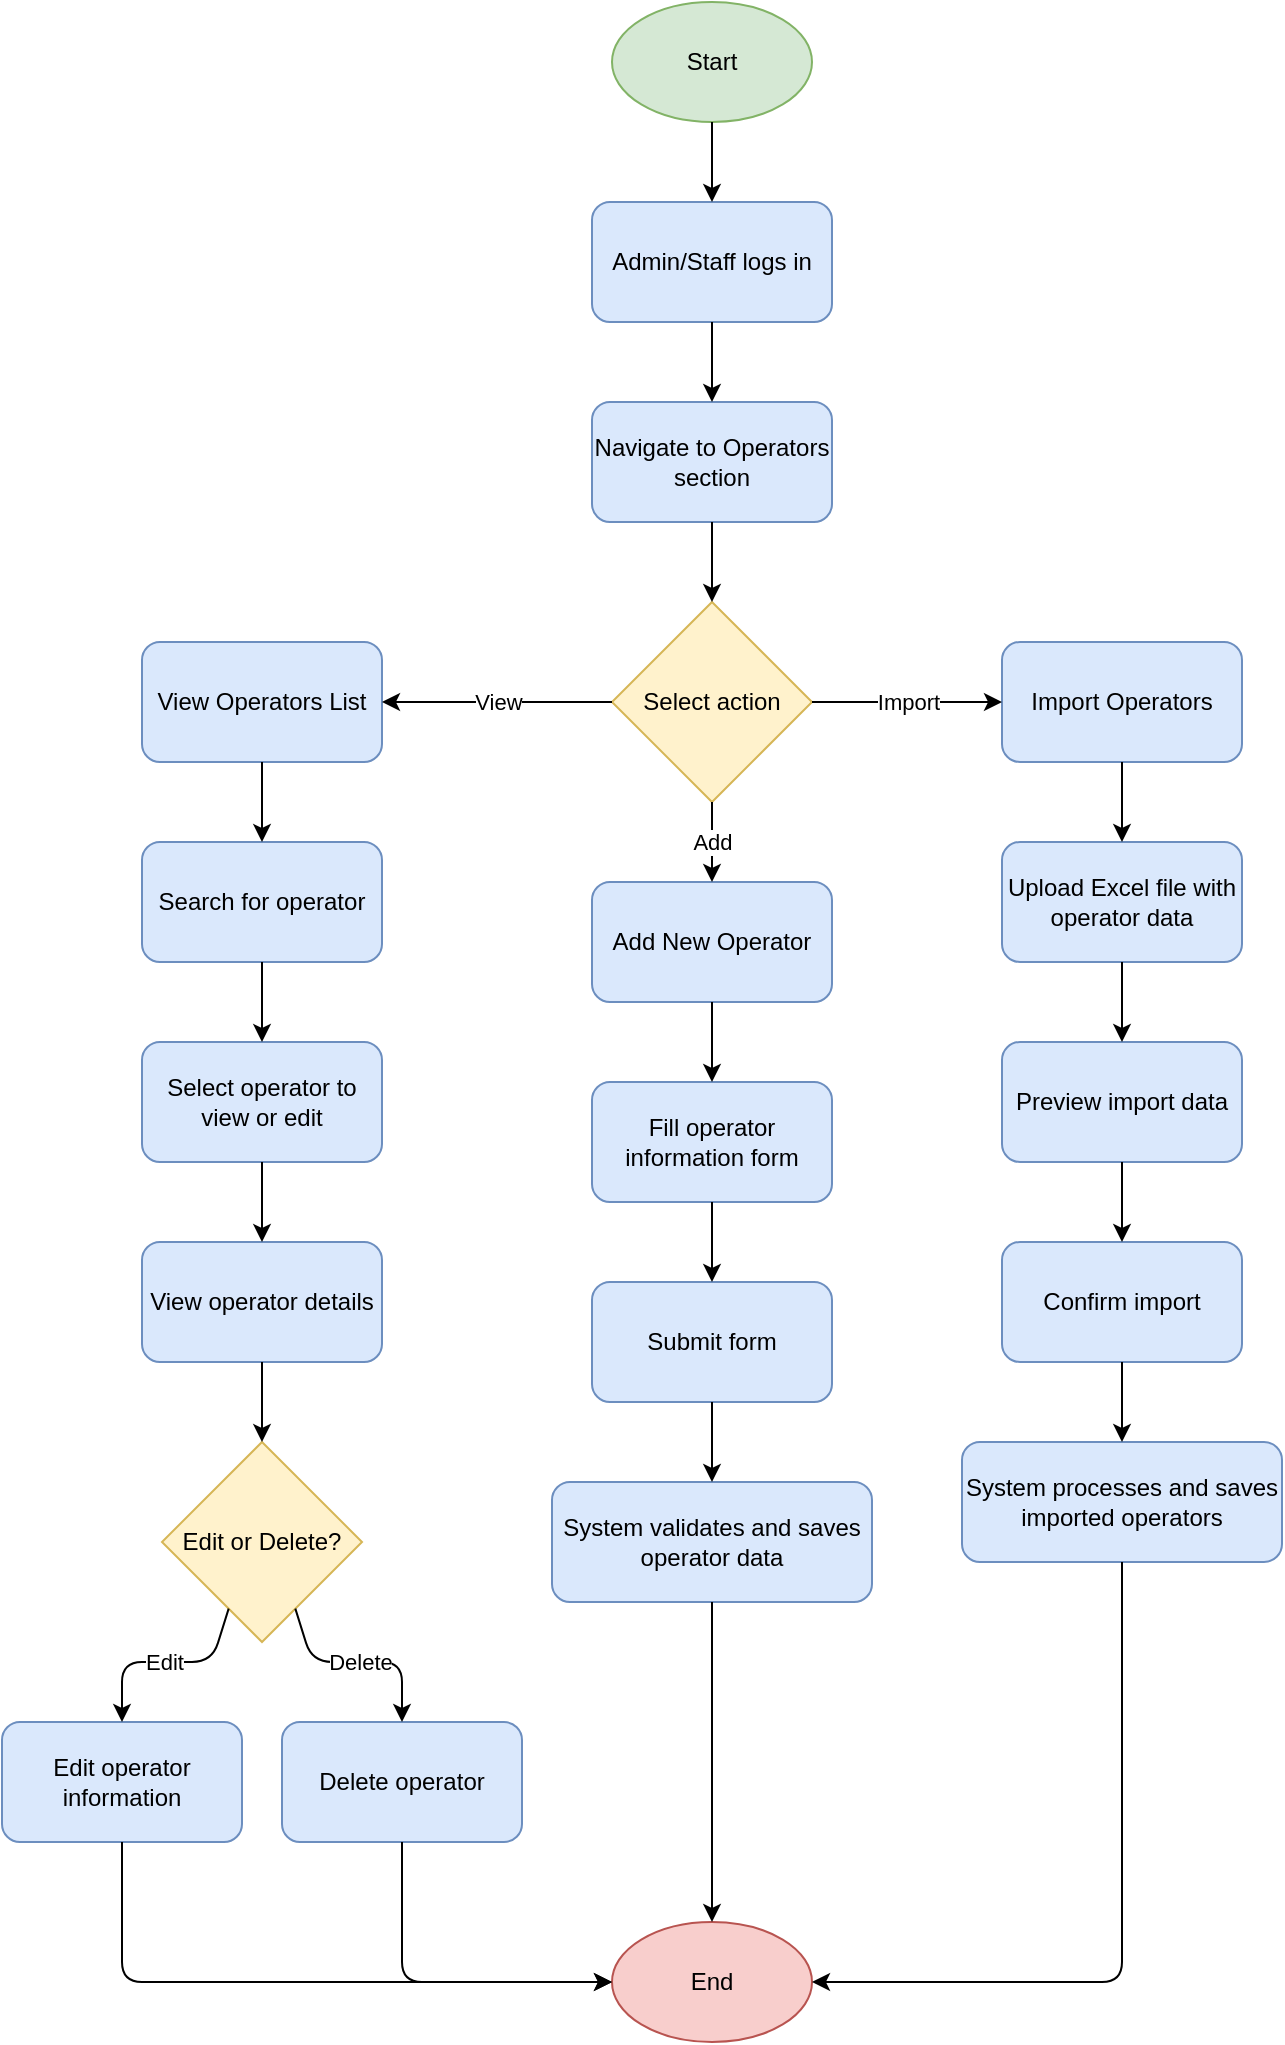 <?xml version="1.0" encoding="UTF-8"?>
<mxfile version="21.1.1">
  <diagram id="operator-management-flowchart" name="Operator Management Process">
    <mxGraphModel dx="1200" dy="800" grid="1" gridSize="10" guides="1" tooltips="1" connect="1" arrows="1" fold="1" page="1" pageScale="1" pageWidth="850" pageHeight="1100">
      <root>
        <mxCell id="0"/>
        <mxCell id="1" parent="0"/>
        
        <!-- Start Node -->
        <mxCell id="2" value="Start" style="ellipse;whiteSpace=wrap;html=1;fillColor=#d5e8d4;strokeColor=#82b366;" vertex="1" parent="1">
          <mxGeometry x="375" y="20" width="100" height="60" as="geometry"/>
        </mxCell>
        
        <!-- User Login -->
        <mxCell id="3" value="Admin/Staff logs in" style="rounded=1;whiteSpace=wrap;html=1;fillColor=#dae8fc;strokeColor=#6c8ebf;" vertex="1" parent="1">
          <mxGeometry x="365" y="120" width="120" height="60" as="geometry"/>
        </mxCell>
        
        <!-- Navigate to Operators -->
        <mxCell id="4" value="Navigate to Operators section" style="rounded=1;whiteSpace=wrap;html=1;fillColor=#dae8fc;strokeColor=#6c8ebf;" vertex="1" parent="1">
          <mxGeometry x="365" y="220" width="120" height="60" as="geometry"/>
        </mxCell>
        
        <!-- Action Selection -->
        <mxCell id="5" value="Select action" style="rhombus;whiteSpace=wrap;html=1;fillColor=#fff2cc;strokeColor=#d6b656;" vertex="1" parent="1">
          <mxGeometry x="375" y="320" width="100" height="100" as="geometry"/>
        </mxCell>
        
        <!-- View Operators -->
        <mxCell id="6" value="View Operators List" style="rounded=1;whiteSpace=wrap;html=1;fillColor=#dae8fc;strokeColor=#6c8ebf;" vertex="1" parent="1">
          <mxGeometry x="140" y="340" width="120" height="60" as="geometry"/>
        </mxCell>
        
        <!-- Add Operator -->
        <mxCell id="7" value="Add New Operator" style="rounded=1;whiteSpace=wrap;html=1;fillColor=#dae8fc;strokeColor=#6c8ebf;" vertex="1" parent="1">
          <mxGeometry x="365" y="460" width="120" height="60" as="geometry"/>
        </mxCell>
        
        <!-- Import Operators -->
        <mxCell id="8" value="Import Operators" style="rounded=1;whiteSpace=wrap;html=1;fillColor=#dae8fc;strokeColor=#6c8ebf;" vertex="1" parent="1">
          <mxGeometry x="570" y="340" width="120" height="60" as="geometry"/>
        </mxCell>
        
        <!-- Search Operator -->
        <mxCell id="9" value="Search for operator" style="rounded=1;whiteSpace=wrap;html=1;fillColor=#dae8fc;strokeColor=#6c8ebf;" vertex="1" parent="1">
          <mxGeometry x="140" y="440" width="120" height="60" as="geometry"/>
        </mxCell>
        
        <!-- Fill Operator Form -->
        <mxCell id="10" value="Fill operator information form" style="rounded=1;whiteSpace=wrap;html=1;fillColor=#dae8fc;strokeColor=#6c8ebf;" vertex="1" parent="1">
          <mxGeometry x="365" y="560" width="120" height="60" as="geometry"/>
        </mxCell>
        
        <!-- Upload Excel -->
        <mxCell id="11" value="Upload Excel file with operator data" style="rounded=1;whiteSpace=wrap;html=1;fillColor=#dae8fc;strokeColor=#6c8ebf;" vertex="1" parent="1">
          <mxGeometry x="570" y="440" width="120" height="60" as="geometry"/>
        </mxCell>
        
        <!-- Select Operator -->
        <mxCell id="12" value="Select operator to view or edit" style="rounded=1;whiteSpace=wrap;html=1;fillColor=#dae8fc;strokeColor=#6c8ebf;" vertex="1" parent="1">
          <mxGeometry x="140" y="540" width="120" height="60" as="geometry"/>
        </mxCell>
        
        <!-- Submit Form -->
        <mxCell id="13" value="Submit form" style="rounded=1;whiteSpace=wrap;html=1;fillColor=#dae8fc;strokeColor=#6c8ebf;" vertex="1" parent="1">
          <mxGeometry x="365" y="660" width="120" height="60" as="geometry"/>
        </mxCell>
        
        <!-- Validate and Save -->
        <mxCell id="14" value="System validates and saves operator data" style="rounded=1;whiteSpace=wrap;html=1;fillColor=#dae8fc;strokeColor=#6c8ebf;" vertex="1" parent="1">
          <mxGeometry x="345" y="760" width="160" height="60" as="geometry"/>
        </mxCell>
        
        <!-- Preview Import -->
        <mxCell id="15" value="Preview import data" style="rounded=1;whiteSpace=wrap;html=1;fillColor=#dae8fc;strokeColor=#6c8ebf;" vertex="1" parent="1">
          <mxGeometry x="570" y="540" width="120" height="60" as="geometry"/>
        </mxCell>
        
        <!-- Operator Detail -->
        <mxCell id="16" value="View operator details" style="rounded=1;whiteSpace=wrap;html=1;fillColor=#dae8fc;strokeColor=#6c8ebf;" vertex="1" parent="1">
          <mxGeometry x="140" y="640" width="120" height="60" as="geometry"/>
        </mxCell>
        
        <!-- Edit or Delete -->
        <mxCell id="17" value="Edit or Delete?" style="rhombus;whiteSpace=wrap;html=1;fillColor=#fff2cc;strokeColor=#d6b656;" vertex="1" parent="1">
          <mxGeometry x="150" y="740" width="100" height="100" as="geometry"/>
        </mxCell>
        
        <!-- Confirm Import -->
        <mxCell id="18" value="Confirm import" style="rounded=1;whiteSpace=wrap;html=1;fillColor=#dae8fc;strokeColor=#6c8ebf;" vertex="1" parent="1">
          <mxGeometry x="570" y="640" width="120" height="60" as="geometry"/>
        </mxCell>
        
        <!-- Edit Operator -->
        <mxCell id="19" value="Edit operator information" style="rounded=1;whiteSpace=wrap;html=1;fillColor=#dae8fc;strokeColor=#6c8ebf;" vertex="1" parent="1">
          <mxGeometry x="70" y="880" width="120" height="60" as="geometry"/>
        </mxCell>
        
        <!-- Delete Operator -->
        <mxCell id="20" value="Delete operator" style="rounded=1;whiteSpace=wrap;html=1;fillColor=#dae8fc;strokeColor=#6c8ebf;" vertex="1" parent="1">
          <mxGeometry x="210" y="880" width="120" height="60" as="geometry"/>
        </mxCell>
        
        <!-- System Processes Import -->
        <mxCell id="21" value="System processes and saves imported operators" style="rounded=1;whiteSpace=wrap;html=1;fillColor=#dae8fc;strokeColor=#6c8ebf;" vertex="1" parent="1">
          <mxGeometry x="550" y="740" width="160" height="60" as="geometry"/>
        </mxCell>
        
        <!-- End -->
        <mxCell id="22" value="End" style="ellipse;whiteSpace=wrap;html=1;fillColor=#f8cecc;strokeColor=#b85450;" vertex="1" parent="1">
          <mxGeometry x="375" y="980" width="100" height="60" as="geometry"/>
        </mxCell>
        
        <!-- Connections -->
        <mxCell id="23" value="" style="endArrow=classic;html=1;exitX=0.5;exitY=1;exitDx=0;exitDy=0;entryX=0.5;entryY=0;entryDx=0;entryDy=0;" edge="1" parent="1" source="2" target="3">
          <mxGeometry width="50" height="50" relative="1" as="geometry">
            <mxPoint x="400" y="430" as="sourcePoint"/>
            <mxPoint x="450" y="380" as="targetPoint"/>
          </mxGeometry>
        </mxCell>
        
        <mxCell id="24" value="" style="endArrow=classic;html=1;exitX=0.5;exitY=1;exitDx=0;exitDy=0;entryX=0.5;entryY=0;entryDx=0;entryDy=0;" edge="1" parent="1" source="3" target="4">
          <mxGeometry width="50" height="50" relative="1" as="geometry">
            <mxPoint x="400" y="430" as="sourcePoint"/>
            <mxPoint x="450" y="380" as="targetPoint"/>
          </mxGeometry>
        </mxCell>
        
        <mxCell id="25" value="" style="endArrow=classic;html=1;exitX=0.5;exitY=1;exitDx=0;exitDy=0;entryX=0.5;entryY=0;entryDx=0;entryDy=0;" edge="1" parent="1" source="4" target="5">
          <mxGeometry width="50" height="50" relative="1" as="geometry">
            <mxPoint x="400" y="430" as="sourcePoint"/>
            <mxPoint x="450" y="380" as="targetPoint"/>
          </mxGeometry>
        </mxCell>
        
        <mxCell id="26" value="View" style="endArrow=classic;html=1;exitX=0;exitY=0.5;exitDx=0;exitDy=0;entryX=1;entryY=0.5;entryDx=0;entryDy=0;" edge="1" parent="1" source="5" target="6">
          <mxGeometry width="50" height="50" relative="1" as="geometry">
            <mxPoint x="400" y="430" as="sourcePoint"/>
            <mxPoint x="450" y="380" as="targetPoint"/>
          </mxGeometry>
        </mxCell>
        
        <mxCell id="27" value="Add" style="endArrow=classic;html=1;exitX=0.5;exitY=1;exitDx=0;exitDy=0;entryX=0.5;entryY=0;entryDx=0;entryDy=0;" edge="1" parent="1" source="5" target="7">
          <mxGeometry width="50" height="50" relative="1" as="geometry">
            <mxPoint x="400" y="430" as="sourcePoint"/>
            <mxPoint x="450" y="380" as="targetPoint"/>
          </mxGeometry>
        </mxCell>
        
        <mxCell id="28" value="Import" style="endArrow=classic;html=1;exitX=1;exitY=0.5;exitDx=0;exitDy=0;entryX=0;entryY=0.5;entryDx=0;entryDy=0;" edge="1" parent="1" source="5" target="8">
          <mxGeometry width="50" height="50" relative="1" as="geometry">
            <mxPoint x="400" y="430" as="sourcePoint"/>
            <mxPoint x="450" y="380" as="targetPoint"/>
          </mxGeometry>
        </mxCell>
        
        <mxCell id="29" value="" style="endArrow=classic;html=1;exitX=0.5;exitY=1;exitDx=0;exitDy=0;entryX=0.5;entryY=0;entryDx=0;entryDy=0;" edge="1" parent="1" source="6" target="9">
          <mxGeometry width="50" height="50" relative="1" as="geometry">
            <mxPoint x="400" y="430" as="sourcePoint"/>
            <mxPoint x="450" y="380" as="targetPoint"/>
          </mxGeometry>
        </mxCell>
        
        <mxCell id="30" value="" style="endArrow=classic;html=1;exitX=0.5;exitY=1;exitDx=0;exitDy=0;entryX=0.5;entryY=0;entryDx=0;entryDy=0;" edge="1" parent="1" source="7" target="10">
          <mxGeometry width="50" height="50" relative="1" as="geometry">
            <mxPoint x="400" y="430" as="sourcePoint"/>
            <mxPoint x="450" y="380" as="targetPoint"/>
          </mxGeometry>
        </mxCell>
        
        <mxCell id="31" value="" style="endArrow=classic;html=1;exitX=0.5;exitY=1;exitDx=0;exitDy=0;entryX=0.5;entryY=0;entryDx=0;entryDy=0;" edge="1" parent="1" source="8" target="11">
          <mxGeometry width="50" height="50" relative="1" as="geometry">
            <mxPoint x="400" y="430" as="sourcePoint"/>
            <mxPoint x="450" y="380" as="targetPoint"/>
          </mxGeometry>
        </mxCell>
        
        <mxCell id="32" value="" style="endArrow=classic;html=1;exitX=0.5;exitY=1;exitDx=0;exitDy=0;entryX=0.5;entryY=0;entryDx=0;entryDy=0;" edge="1" parent="1" source="9" target="12">
          <mxGeometry width="50" height="50" relative="1" as="geometry">
            <mxPoint x="400" y="630" as="sourcePoint"/>
            <mxPoint x="450" y="580" as="targetPoint"/>
          </mxGeometry>
        </mxCell>
        
        <mxCell id="33" value="" style="endArrow=classic;html=1;exitX=0.5;exitY=1;exitDx=0;exitDy=0;entryX=0.5;entryY=0;entryDx=0;entryDy=0;" edge="1" parent="1" source="10" target="13">
          <mxGeometry width="50" height="50" relative="1" as="geometry">
            <mxPoint x="400" y="630" as="sourcePoint"/>
            <mxPoint x="450" y="580" as="targetPoint"/>
          </mxGeometry>
        </mxCell>
        
        <mxCell id="34" value="" style="endArrow=classic;html=1;exitX=0.5;exitY=1;exitDx=0;exitDy=0;entryX=0.5;entryY=0;entryDx=0;entryDy=0;" edge="1" parent="1" source="11" target="15">
          <mxGeometry width="50" height="50" relative="1" as="geometry">
            <mxPoint x="400" y="630" as="sourcePoint"/>
            <mxPoint x="450" y="580" as="targetPoint"/>
          </mxGeometry>
        </mxCell>
        
        <mxCell id="35" value="" style="endArrow=classic;html=1;exitX=0.5;exitY=1;exitDx=0;exitDy=0;entryX=0.5;entryY=0;entryDx=0;entryDy=0;" edge="1" parent="1" source="12" target="16">
          <mxGeometry width="50" height="50" relative="1" as="geometry">
            <mxPoint x="400" y="630" as="sourcePoint"/>
            <mxPoint x="450" y="580" as="targetPoint"/>
          </mxGeometry>
        </mxCell>
        
        <mxCell id="36" value="" style="endArrow=classic;html=1;exitX=0.5;exitY=1;exitDx=0;exitDy=0;entryX=0.5;entryY=0;entryDx=0;entryDy=0;" edge="1" parent="1" source="13" target="14">
          <mxGeometry width="50" height="50" relative="1" as="geometry">
            <mxPoint x="400" y="630" as="sourcePoint"/>
            <mxPoint x="450" y="580" as="targetPoint"/>
          </mxGeometry>
        </mxCell>
        
        <mxCell id="37" value="" style="endArrow=classic;html=1;exitX=0.5;exitY=1;exitDx=0;exitDy=0;entryX=0.5;entryY=0;entryDx=0;entryDy=0;" edge="1" parent="1" source="15" target="18">
          <mxGeometry width="50" height="50" relative="1" as="geometry">
            <mxPoint x="400" y="630" as="sourcePoint"/>
            <mxPoint x="450" y="580" as="targetPoint"/>
          </mxGeometry>
        </mxCell>
        
        <mxCell id="38" value="" style="endArrow=classic;html=1;exitX=0.5;exitY=1;exitDx=0;exitDy=0;entryX=0.5;entryY=0;entryDx=0;entryDy=0;" edge="1" parent="1" source="16" target="17">
          <mxGeometry width="50" height="50" relative="1" as="geometry">
            <mxPoint x="400" y="630" as="sourcePoint"/>
            <mxPoint x="450" y="580" as="targetPoint"/>
          </mxGeometry>
        </mxCell>
        
        <mxCell id="39" value="" style="endArrow=classic;html=1;exitX=0.5;exitY=1;exitDx=0;exitDy=0;entryX=0.5;entryY=0;entryDx=0;entryDy=0;" edge="1" parent="1" source="18" target="21">
          <mxGeometry width="50" height="50" relative="1" as="geometry">
            <mxPoint x="400" y="730" as="sourcePoint"/>
            <mxPoint x="450" y="680" as="targetPoint"/>
          </mxGeometry>
        </mxCell>
        
        <mxCell id="40" value="Edit" style="endArrow=classic;html=1;exitX=0.25;exitY=1;exitDx=0;exitDy=0;entryX=0.5;entryY=0;entryDx=0;entryDy=0;" edge="1" parent="1" source="17" target="19">
          <mxGeometry width="50" height="50" relative="1" as="geometry">
            <mxPoint x="400" y="730" as="sourcePoint"/>
            <mxPoint x="450" y="680" as="targetPoint"/>
            <Array as="points">
              <mxPoint x="175" y="850"/>
              <mxPoint x="130" y="850"/>
            </Array>
          </mxGeometry>
        </mxCell>
        
        <mxCell id="41" value="Delete" style="endArrow=classic;html=1;exitX=0.75;exitY=1;exitDx=0;exitDy=0;entryX=0.5;entryY=0;entryDx=0;entryDy=0;" edge="1" parent="1" source="17" target="20">
          <mxGeometry width="50" height="50" relative="1" as="geometry">
            <mxPoint x="400" y="730" as="sourcePoint"/>
            <mxPoint x="450" y="680" as="targetPoint"/>
            <Array as="points">
              <mxPoint x="225" y="850"/>
              <mxPoint x="270" y="850"/>
            </Array>
          </mxGeometry>
        </mxCell>
        
        <mxCell id="42" value="" style="endArrow=classic;html=1;exitX=0.5;exitY=1;exitDx=0;exitDy=0;entryX=0;entryY=0.5;entryDx=0;entryDy=0;" edge="1" parent="1" source="19" target="22">
          <mxGeometry width="50" height="50" relative="1" as="geometry">
            <mxPoint x="400" y="830" as="sourcePoint"/>
            <mxPoint x="450" y="780" as="targetPoint"/>
            <Array as="points">
              <mxPoint x="130" y="960"/>
              <mxPoint x="130" y="1010"/>
            </Array>
          </mxGeometry>
        </mxCell>
        
        <mxCell id="43" value="" style="endArrow=classic;html=1;exitX=0.5;exitY=1;exitDx=0;exitDy=0;entryX=0;entryY=0.5;entryDx=0;entryDy=0;" edge="1" parent="1" source="20" target="22">
          <mxGeometry width="50" height="50" relative="1" as="geometry">
            <mxPoint x="400" y="830" as="sourcePoint"/>
            <mxPoint x="450" y="780" as="targetPoint"/>
            <Array as="points">
              <mxPoint x="270" y="960"/>
              <mxPoint x="270" y="1010"/>
            </Array>
          </mxGeometry>
        </mxCell>
        
        <mxCell id="44" value="" style="endArrow=classic;html=1;exitX=0.5;exitY=1;exitDx=0;exitDy=0;entryX=0.5;entryY=0;entryDx=0;entryDy=0;" edge="1" parent="1" source="14" target="22">
          <mxGeometry width="50" height="50" relative="1" as="geometry">
            <mxPoint x="400" y="830" as="sourcePoint"/>
            <mxPoint x="450" y="780" as="targetPoint"/>
            <Array as="points">
              <mxPoint x="425" y="940"/>
            </Array>
          </mxGeometry>
        </mxCell>
        
        <mxCell id="45" value="" style="endArrow=classic;html=1;exitX=0.5;exitY=1;exitDx=0;exitDy=0;entryX=1;entryY=0.5;entryDx=0;entryDy=0;" edge="1" parent="1" source="21" target="22">
          <mxGeometry width="50" height="50" relative="1" as="geometry">
            <mxPoint x="400" y="830" as="sourcePoint"/>
            <mxPoint x="450" y="780" as="targetPoint"/>
            <Array as="points">
              <mxPoint x="630" y="940"/>
              <mxPoint x="630" y="1010"/>
            </Array>
          </mxGeometry>
        </mxCell>
      </root>
    </mxGraphModel>
  </diagram>
</mxfile> 